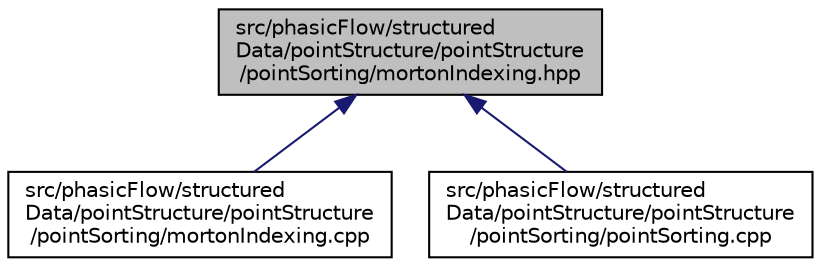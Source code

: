 digraph "src/phasicFlow/structuredData/pointStructure/pointStructure/pointSorting/mortonIndexing.hpp"
{
 // LATEX_PDF_SIZE
  edge [fontname="Helvetica",fontsize="10",labelfontname="Helvetica",labelfontsize="10"];
  node [fontname="Helvetica",fontsize="10",shape=record];
  Node1 [label="src/phasicFlow/structured\lData/pointStructure/pointStructure\l/pointSorting/mortonIndexing.hpp",height=0.2,width=0.4,color="black", fillcolor="grey75", style="filled", fontcolor="black",tooltip=" "];
  Node1 -> Node2 [dir="back",color="midnightblue",fontsize="10",style="solid",fontname="Helvetica"];
  Node2 [label="src/phasicFlow/structured\lData/pointStructure/pointStructure\l/pointSorting/mortonIndexing.cpp",height=0.2,width=0.4,color="black", fillcolor="white", style="filled",URL="$mortonIndexing_8cpp.html",tooltip=" "];
  Node1 -> Node3 [dir="back",color="midnightblue",fontsize="10",style="solid",fontname="Helvetica"];
  Node3 [label="src/phasicFlow/structured\lData/pointStructure/pointStructure\l/pointSorting/pointSorting.cpp",height=0.2,width=0.4,color="black", fillcolor="white", style="filled",URL="$pointSorting_8cpp.html",tooltip=" "];
}
